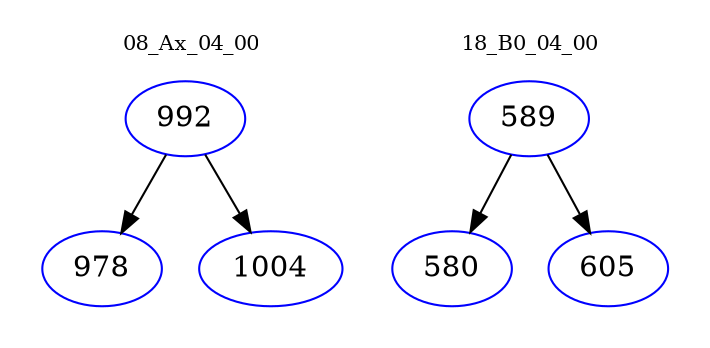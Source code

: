 digraph{
subgraph cluster_0 {
color = white
label = "08_Ax_04_00";
fontsize=10;
T0_992 [label="992", color="blue"]
T0_992 -> T0_978 [color="black"]
T0_978 [label="978", color="blue"]
T0_992 -> T0_1004 [color="black"]
T0_1004 [label="1004", color="blue"]
}
subgraph cluster_1 {
color = white
label = "18_B0_04_00";
fontsize=10;
T1_589 [label="589", color="blue"]
T1_589 -> T1_580 [color="black"]
T1_580 [label="580", color="blue"]
T1_589 -> T1_605 [color="black"]
T1_605 [label="605", color="blue"]
}
}
